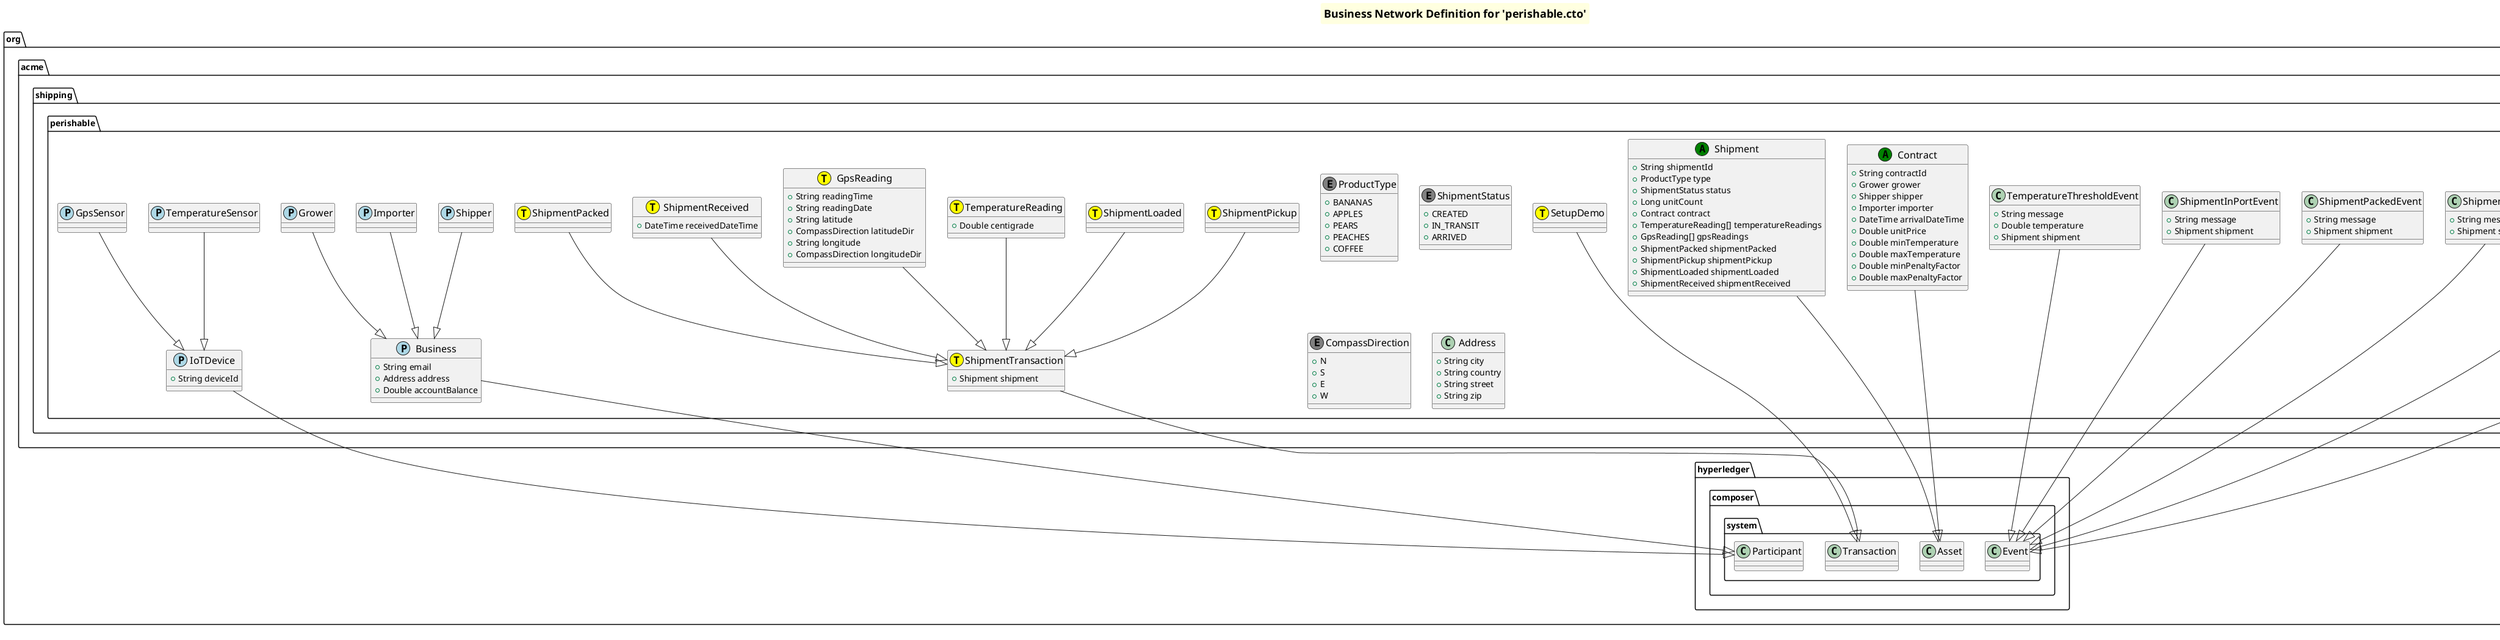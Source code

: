 @startuml composer
'** Auto generated content, any changes may be lost **'
!define DATE %date[EEE, MMM d, ''yy 'at' HH:mm]%
skinparam class {
  Font {
    Color Black
    Style Plain
    Size 16
  }
}
skinparam title {
  BackgroundColor LightYellow
  BorderThickness 0.5
  BorderRoundCorner 6
  FontColor Black
  FontSize 18
}
title
Business Network Definition for 'perishable.cto'
end title
class org.acme.shipping.perishable.ProductType << (E,grey) >> {
   + BANANAS
   + APPLES
   + PEARS
   + PEACHES
   + COFFEE
}
class org.acme.shipping.perishable.ShipmentStatus << (E,grey) >> {
   + CREATED
   + IN_TRANSIT
   + ARRIVED
}
class org.acme.shipping.perishable.CompassDirection << (E,grey) >> {
   + N
   + S
   + E
   + W
}
class org.acme.shipping.perishable.ShipmentTransaction << (T,yellow) >> {
   + Shipment shipment
}
org.acme.shipping.perishable.ShipmentTransaction --|> org.hyperledger.composer.system.Transaction
class org.acme.shipping.perishable.TemperatureReading << (T,yellow) >> {
   + Double centigrade
}
org.acme.shipping.perishable.TemperatureReading --|> org.acme.shipping.perishable.ShipmentTransaction
class org.acme.shipping.perishable.GpsReading << (T,yellow) >> {
   + String readingTime
   + String readingDate
   + String latitude
   + CompassDirection latitudeDir
   + String longitude
   + CompassDirection longitudeDir
}
org.acme.shipping.perishable.GpsReading --|> org.acme.shipping.perishable.ShipmentTransaction
class org.acme.shipping.perishable.ShipmentReceived << (T,yellow) >> {
   + DateTime receivedDateTime
}
org.acme.shipping.perishable.ShipmentReceived --|> org.acme.shipping.perishable.ShipmentTransaction
class org.acme.shipping.perishable.ShipmentPacked << (T,yellow) >> {
}
org.acme.shipping.perishable.ShipmentPacked --|> org.acme.shipping.perishable.ShipmentTransaction
class org.acme.shipping.perishable.ShipmentPickup << (T,yellow) >> {
}
org.acme.shipping.perishable.ShipmentPickup --|> org.acme.shipping.perishable.ShipmentTransaction
class org.acme.shipping.perishable.ShipmentLoaded << (T,yellow) >> {
}
org.acme.shipping.perishable.ShipmentLoaded --|> org.acme.shipping.perishable.ShipmentTransaction
class org.acme.shipping.perishable.Shipment << (A,green) >> {
   + String shipmentId
   + ProductType type
   + ShipmentStatus status
   + Long unitCount
   + Contract contract
   + TemperatureReading[] temperatureReadings
   + GpsReading[] gpsReadings
   + ShipmentPacked shipmentPacked
   + ShipmentPickup shipmentPickup
   + ShipmentLoaded shipmentLoaded
   + ShipmentReceived shipmentReceived
}
org.acme.shipping.perishable.Shipment --|> org.hyperledger.composer.system.Asset
class org.acme.shipping.perishable.Contract << (A,green) >> {
   + String contractId
   + Grower grower
   + Shipper shipper
   + Importer importer
   + DateTime arrivalDateTime
   + Double unitPrice
   + Double minTemperature
   + Double maxTemperature
   + Double minPenaltyFactor
   + Double maxPenaltyFactor
}
org.acme.shipping.perishable.Contract --|> org.hyperledger.composer.system.Asset
class org.acme.shipping.perishable.Address {
   + String city
   + String country
   + String street
   + String zip
}
class org.acme.shipping.perishable.Business << (P,lightblue) >> {
   + String email
   + Address address
   + Double accountBalance
}
org.acme.shipping.perishable.Business --|> org.hyperledger.composer.system.Participant
class org.acme.shipping.perishable.Grower << (P,lightblue) >> {
}
org.acme.shipping.perishable.Grower --|> org.acme.shipping.perishable.Business
class org.acme.shipping.perishable.Shipper << (P,lightblue) >> {
}
org.acme.shipping.perishable.Shipper --|> org.acme.shipping.perishable.Business
class org.acme.shipping.perishable.Importer << (P,lightblue) >> {
}
org.acme.shipping.perishable.Importer --|> org.acme.shipping.perishable.Business
class org.acme.shipping.perishable.IoTDevice << (P,lightblue) >> {
   + String deviceId
}
org.acme.shipping.perishable.IoTDevice --|> org.hyperledger.composer.system.Participant
class org.acme.shipping.perishable.TemperatureSensor << (P,lightblue) >> {
}
org.acme.shipping.perishable.TemperatureSensor --|> org.acme.shipping.perishable.IoTDevice
class org.acme.shipping.perishable.GpsSensor << (P,lightblue) >> {
}
org.acme.shipping.perishable.GpsSensor --|> org.acme.shipping.perishable.IoTDevice
class org.acme.shipping.perishable.SetupDemo << (T,yellow) >> {
}
org.acme.shipping.perishable.SetupDemo --|> org.hyperledger.composer.system.Transaction
class org.acme.shipping.perishable.TemperatureThresholdEvent {
   + String message
   + Double temperature
   + Shipment shipment
}
org.acme.shipping.perishable.TemperatureThresholdEvent --|> org.hyperledger.composer.system.Event
class org.acme.shipping.perishable.ShipmentInPortEvent {
   + String message
   + Shipment shipment
}
org.acme.shipping.perishable.ShipmentInPortEvent --|> org.hyperledger.composer.system.Event
class org.acme.shipping.perishable.ShipmentPackedEvent {
   + String message
   + Shipment shipment
}
org.acme.shipping.perishable.ShipmentPackedEvent --|> org.hyperledger.composer.system.Event
class org.acme.shipping.perishable.ShipmentPickupEvent {
   + String message
   + Shipment shipment
}
org.acme.shipping.perishable.ShipmentPickupEvent --|> org.hyperledger.composer.system.Event
class org.acme.shipping.perishable.ShipmentLoadedEvent {
   + String message
   + Shipment shipment
}
org.acme.shipping.perishable.ShipmentLoadedEvent --|> org.hyperledger.composer.system.Event
class org.acme.shipping.perishable.ShipmentReceivedEvent {
   + String message
   + Shipment shipment
}
org.acme.shipping.perishable.ShipmentReceivedEvent --|> org.hyperledger.composer.system.Event
right footer DATE
@enduml
